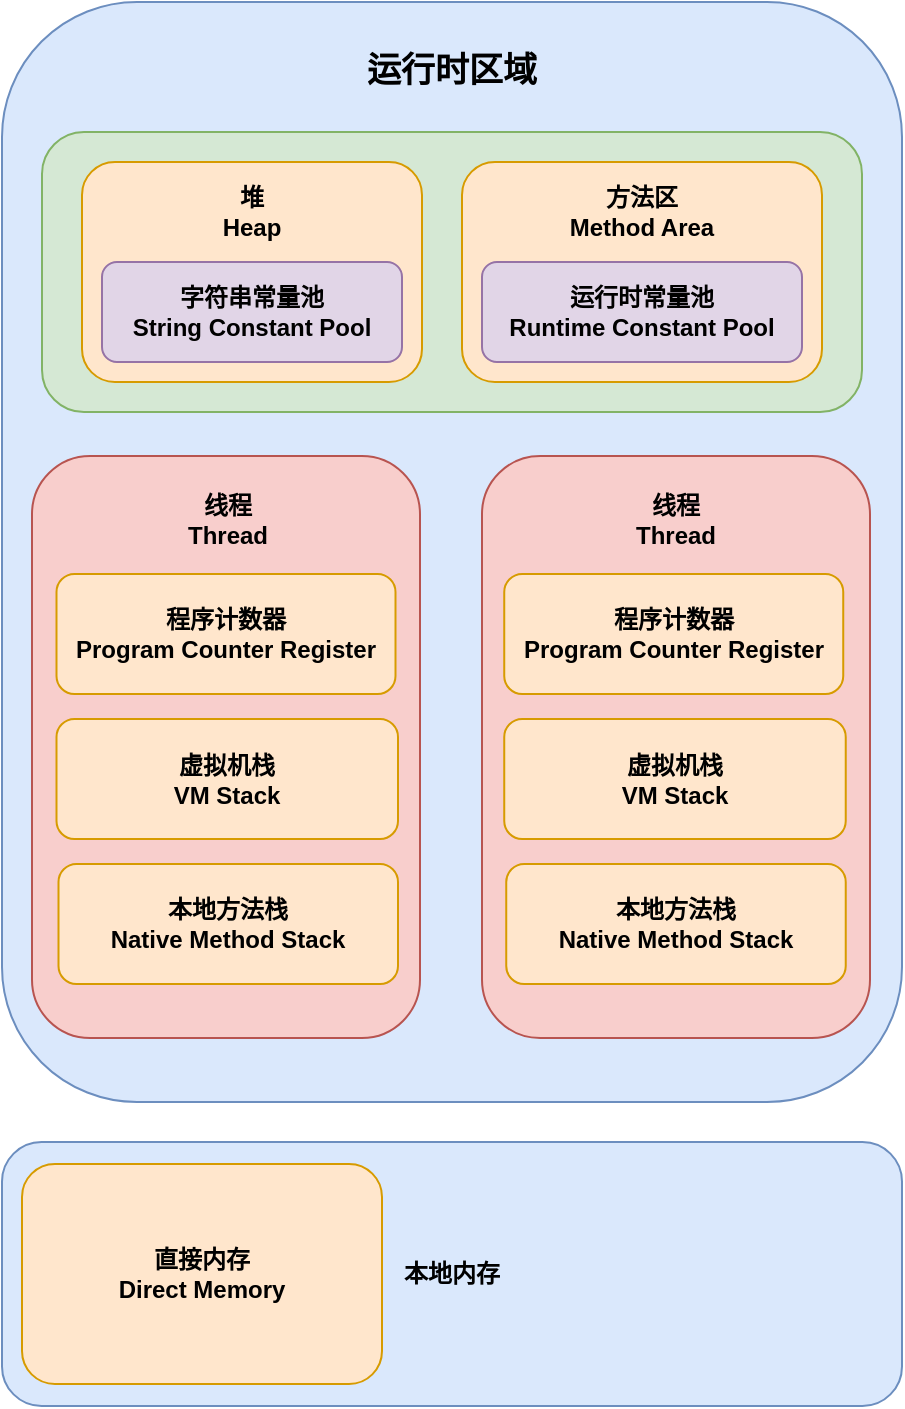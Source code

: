 <mxfile version="22.1.2" type="device">
  <diagram name="第 1 页" id="BXaohhIrTmtH9dlJMdMU">
    <mxGraphModel dx="1962" dy="1309" grid="1" gridSize="10" guides="1" tooltips="1" connect="1" arrows="1" fold="1" page="0" pageScale="1" pageWidth="827" pageHeight="1169" math="0" shadow="0">
      <root>
        <mxCell id="0" />
        <mxCell id="1" parent="0" />
        <mxCell id="KBm5PCcGG2z9vyLYywhF-1" value="" style="rounded=1;whiteSpace=wrap;html=1;fillColor=#dae8fc;strokeColor=#6c8ebf;" parent="1" vertex="1">
          <mxGeometry x="-210" y="-70" width="450" height="550" as="geometry" />
        </mxCell>
        <mxCell id="KBm5PCcGG2z9vyLYywhF-4" value="" style="rounded=1;whiteSpace=wrap;html=1;fillColor=#d5e8d4;strokeColor=#82b366;" parent="1" vertex="1">
          <mxGeometry x="-190" y="-5" width="410" height="140" as="geometry" />
        </mxCell>
        <mxCell id="KBm5PCcGG2z9vyLYywhF-6" value="" style="rounded=1;whiteSpace=wrap;html=1;fillColor=#ffe6cc;strokeColor=#d79b00;fontStyle=1" parent="1" vertex="1">
          <mxGeometry x="-170" y="10" width="170" height="110" as="geometry" />
        </mxCell>
        <mxCell id="KBm5PCcGG2z9vyLYywhF-7" value="" style="rounded=1;whiteSpace=wrap;html=1;fillColor=#f8cecc;strokeColor=#b85450;" parent="1" vertex="1">
          <mxGeometry x="-195" y="157" width="194" height="291" as="geometry" />
        </mxCell>
        <mxCell id="KBm5PCcGG2z9vyLYywhF-10" value="本地方法栈&lt;br&gt;Native Method Stack" style="rounded=1;whiteSpace=wrap;html=1;fillColor=#ffe6cc;strokeColor=#d79b00;fontStyle=1" parent="1" vertex="1">
          <mxGeometry x="-181.75" y="361" width="169.75" height="60" as="geometry" />
        </mxCell>
        <mxCell id="KBm5PCcGG2z9vyLYywhF-16" value="程序计数器&lt;br&gt;Program Counter Register" style="rounded=1;whiteSpace=wrap;html=1;fillColor=#ffe6cc;strokeColor=#d79b00;fontStyle=1" parent="1" vertex="1">
          <mxGeometry x="-182.75" y="216" width="169.5" height="60" as="geometry" />
        </mxCell>
        <mxCell id="KBm5PCcGG2z9vyLYywhF-17" value="虚拟机栈&lt;br&gt;VM Stack" style="rounded=1;whiteSpace=wrap;html=1;fillColor=#ffe6cc;strokeColor=#d79b00;fontStyle=1" parent="1" vertex="1">
          <mxGeometry x="-182.75" y="288.5" width="170.75" height="60" as="geometry" />
        </mxCell>
        <mxCell id="KBm5PCcGG2z9vyLYywhF-27" value="" style="rounded=1;whiteSpace=wrap;html=1;fillColor=#ffe6cc;strokeColor=#d79b00;fontStyle=1" parent="1" vertex="1">
          <mxGeometry x="20" y="10" width="180" height="110" as="geometry" />
        </mxCell>
        <mxCell id="KBm5PCcGG2z9vyLYywhF-28" value="线程&lt;br&gt;Thread" style="text;html=1;strokeColor=none;fillColor=none;align=center;verticalAlign=middle;whiteSpace=wrap;rounded=0;fontStyle=1" parent="1" vertex="1">
          <mxGeometry x="-126.87" y="174" width="60" height="30" as="geometry" />
        </mxCell>
        <mxCell id="KBm5PCcGG2z9vyLYywhF-29" value="方法区&lt;br&gt;Method Area" style="text;html=1;strokeColor=none;fillColor=none;align=center;verticalAlign=middle;whiteSpace=wrap;rounded=0;fontStyle=1" parent="1" vertex="1">
          <mxGeometry x="65" y="20" width="90" height="30" as="geometry" />
        </mxCell>
        <mxCell id="KBm5PCcGG2z9vyLYywhF-30" value="运行时常量池&lt;br&gt;Runtime Constant Pool" style="rounded=1;whiteSpace=wrap;html=1;fillColor=#e1d5e7;strokeColor=#9673a6;fontStyle=1" parent="1" vertex="1">
          <mxGeometry x="30" y="60" width="160" height="50" as="geometry" />
        </mxCell>
        <mxCell id="KBm5PCcGG2z9vyLYywhF-37" value="" style="group" parent="1" vertex="1" connectable="0">
          <mxGeometry x="30.0" y="157" width="194" height="291" as="geometry" />
        </mxCell>
        <mxCell id="KBm5PCcGG2z9vyLYywhF-36" value="" style="rounded=1;whiteSpace=wrap;html=1;fillColor=#f8cecc;strokeColor=#b85450;" parent="KBm5PCcGG2z9vyLYywhF-37" vertex="1">
          <mxGeometry width="194" height="291" as="geometry" />
        </mxCell>
        <mxCell id="KBm5PCcGG2z9vyLYywhF-31" value="本地方法栈&lt;br&gt;Native Method Stack" style="rounded=1;whiteSpace=wrap;html=1;fillColor=#ffe6cc;strokeColor=#d79b00;fontStyle=1" parent="KBm5PCcGG2z9vyLYywhF-37" vertex="1">
          <mxGeometry x="12.12" y="204" width="169.75" height="60" as="geometry" />
        </mxCell>
        <mxCell id="KBm5PCcGG2z9vyLYywhF-32" value="虚拟机栈&lt;br&gt;VM Stack" style="rounded=1;whiteSpace=wrap;html=1;fillColor=#ffe6cc;strokeColor=#d79b00;fontStyle=1" parent="KBm5PCcGG2z9vyLYywhF-37" vertex="1">
          <mxGeometry x="11.12" y="131.5" width="170.75" height="60" as="geometry" />
        </mxCell>
        <mxCell id="KBm5PCcGG2z9vyLYywhF-33" value="程序计数器&lt;br&gt;Program Counter Register" style="rounded=1;whiteSpace=wrap;html=1;fillColor=#ffe6cc;strokeColor=#d79b00;fontStyle=1" parent="KBm5PCcGG2z9vyLYywhF-37" vertex="1">
          <mxGeometry x="11.12" y="59" width="169.5" height="60" as="geometry" />
        </mxCell>
        <mxCell id="KBm5PCcGG2z9vyLYywhF-34" value="线程&lt;br&gt;Thread" style="text;html=1;strokeColor=none;fillColor=none;align=center;verticalAlign=middle;whiteSpace=wrap;rounded=0;fontStyle=1" parent="KBm5PCcGG2z9vyLYywhF-37" vertex="1">
          <mxGeometry x="67" y="17" width="60" height="30" as="geometry" />
        </mxCell>
        <mxCell id="KBm5PCcGG2z9vyLYywhF-39" value="运行时区域" style="text;html=1;strokeColor=none;fillColor=none;align=center;verticalAlign=middle;whiteSpace=wrap;rounded=0;fontStyle=1;fontSize=17;" parent="1" vertex="1">
          <mxGeometry x="-80" y="-50" width="190" height="30" as="geometry" />
        </mxCell>
        <mxCell id="KBm5PCcGG2z9vyLYywhF-40" value="本地内存" style="rounded=1;whiteSpace=wrap;html=1;fillColor=#dae8fc;strokeColor=#6c8ebf;fontStyle=1" parent="1" vertex="1">
          <mxGeometry x="-210" y="500" width="450" height="132" as="geometry" />
        </mxCell>
        <mxCell id="KBm5PCcGG2z9vyLYywhF-45" value="直接内存&lt;br&gt;Direct Memory" style="rounded=1;whiteSpace=wrap;html=1;fillColor=#ffe6cc;strokeColor=#d79b00;fontStyle=1" parent="1" vertex="1">
          <mxGeometry x="-200" y="511" width="180" height="110" as="geometry" />
        </mxCell>
        <mxCell id="-shTwuOFEqHviX36iW9t-2" value="字符串常量池&lt;br&gt;String Constant Pool" style="rounded=1;whiteSpace=wrap;html=1;fillColor=#e1d5e7;strokeColor=#9673a6;fontStyle=1" vertex="1" parent="1">
          <mxGeometry x="-160" y="60" width="150" height="50" as="geometry" />
        </mxCell>
        <mxCell id="-shTwuOFEqHviX36iW9t-3" value="堆&lt;br&gt;Heap" style="text;html=1;strokeColor=none;fillColor=none;align=center;verticalAlign=middle;whiteSpace=wrap;rounded=0;fontStyle=1" vertex="1" parent="1">
          <mxGeometry x="-130" y="20" width="90" height="30" as="geometry" />
        </mxCell>
      </root>
    </mxGraphModel>
  </diagram>
</mxfile>
